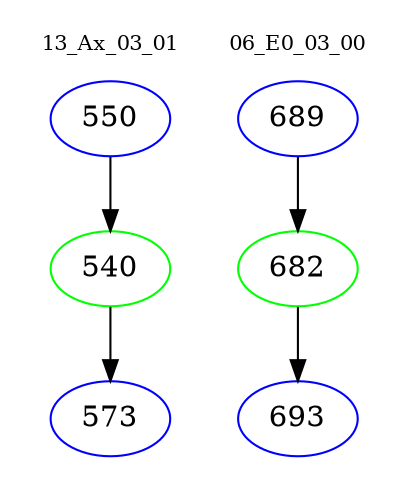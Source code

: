 digraph{
subgraph cluster_0 {
color = white
label = "13_Ax_03_01";
fontsize=10;
T0_550 [label="550", color="blue"]
T0_550 -> T0_540 [color="black"]
T0_540 [label="540", color="green"]
T0_540 -> T0_573 [color="black"]
T0_573 [label="573", color="blue"]
}
subgraph cluster_1 {
color = white
label = "06_E0_03_00";
fontsize=10;
T1_689 [label="689", color="blue"]
T1_689 -> T1_682 [color="black"]
T1_682 [label="682", color="green"]
T1_682 -> T1_693 [color="black"]
T1_693 [label="693", color="blue"]
}
}
